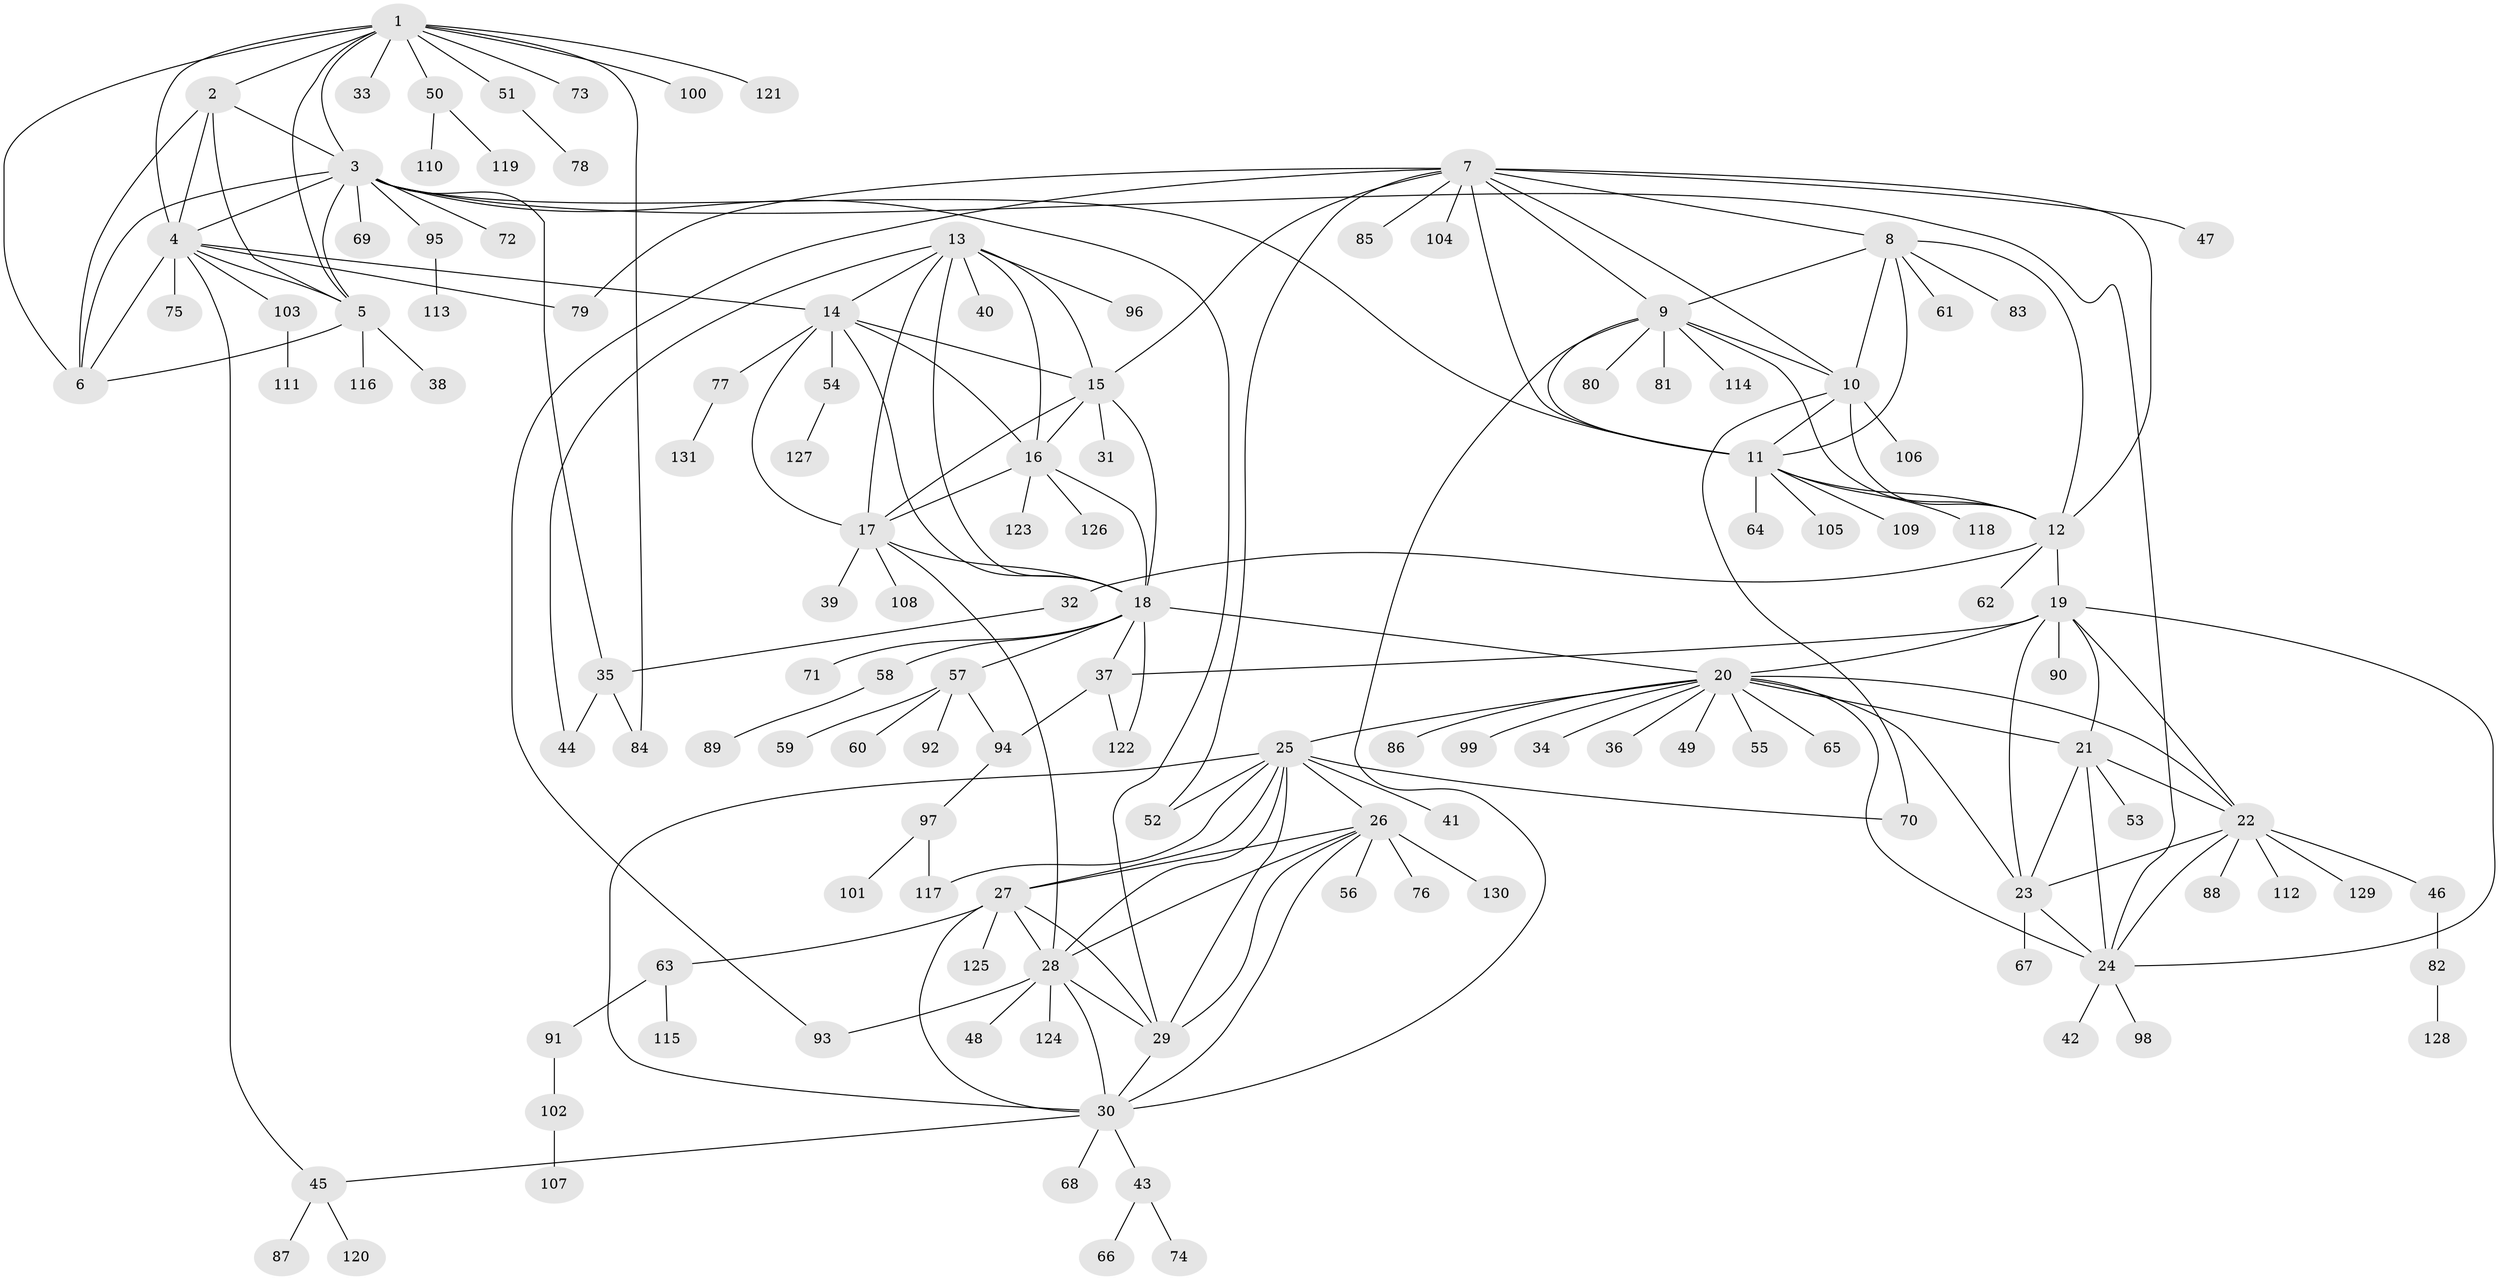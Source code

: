 // Generated by graph-tools (version 1.1) at 2025/50/03/09/25 03:50:43]
// undirected, 131 vertices, 198 edges
graph export_dot {
graph [start="1"]
  node [color=gray90,style=filled];
  1;
  2;
  3;
  4;
  5;
  6;
  7;
  8;
  9;
  10;
  11;
  12;
  13;
  14;
  15;
  16;
  17;
  18;
  19;
  20;
  21;
  22;
  23;
  24;
  25;
  26;
  27;
  28;
  29;
  30;
  31;
  32;
  33;
  34;
  35;
  36;
  37;
  38;
  39;
  40;
  41;
  42;
  43;
  44;
  45;
  46;
  47;
  48;
  49;
  50;
  51;
  52;
  53;
  54;
  55;
  56;
  57;
  58;
  59;
  60;
  61;
  62;
  63;
  64;
  65;
  66;
  67;
  68;
  69;
  70;
  71;
  72;
  73;
  74;
  75;
  76;
  77;
  78;
  79;
  80;
  81;
  82;
  83;
  84;
  85;
  86;
  87;
  88;
  89;
  90;
  91;
  92;
  93;
  94;
  95;
  96;
  97;
  98;
  99;
  100;
  101;
  102;
  103;
  104;
  105;
  106;
  107;
  108;
  109;
  110;
  111;
  112;
  113;
  114;
  115;
  116;
  117;
  118;
  119;
  120;
  121;
  122;
  123;
  124;
  125;
  126;
  127;
  128;
  129;
  130;
  131;
  1 -- 2;
  1 -- 3;
  1 -- 4;
  1 -- 5;
  1 -- 6;
  1 -- 33;
  1 -- 50;
  1 -- 51;
  1 -- 73;
  1 -- 84;
  1 -- 100;
  1 -- 121;
  2 -- 3;
  2 -- 4;
  2 -- 5;
  2 -- 6;
  3 -- 4;
  3 -- 5;
  3 -- 6;
  3 -- 11;
  3 -- 24;
  3 -- 29;
  3 -- 35;
  3 -- 69;
  3 -- 72;
  3 -- 95;
  4 -- 5;
  4 -- 6;
  4 -- 14;
  4 -- 45;
  4 -- 75;
  4 -- 79;
  4 -- 103;
  5 -- 6;
  5 -- 38;
  5 -- 116;
  7 -- 8;
  7 -- 9;
  7 -- 10;
  7 -- 11;
  7 -- 12;
  7 -- 15;
  7 -- 47;
  7 -- 52;
  7 -- 79;
  7 -- 85;
  7 -- 93;
  7 -- 104;
  8 -- 9;
  8 -- 10;
  8 -- 11;
  8 -- 12;
  8 -- 61;
  8 -- 83;
  9 -- 10;
  9 -- 11;
  9 -- 12;
  9 -- 30;
  9 -- 80;
  9 -- 81;
  9 -- 114;
  10 -- 11;
  10 -- 12;
  10 -- 70;
  10 -- 106;
  11 -- 12;
  11 -- 64;
  11 -- 105;
  11 -- 109;
  11 -- 118;
  12 -- 19;
  12 -- 32;
  12 -- 62;
  13 -- 14;
  13 -- 15;
  13 -- 16;
  13 -- 17;
  13 -- 18;
  13 -- 40;
  13 -- 44;
  13 -- 96;
  14 -- 15;
  14 -- 16;
  14 -- 17;
  14 -- 18;
  14 -- 54;
  14 -- 77;
  15 -- 16;
  15 -- 17;
  15 -- 18;
  15 -- 31;
  16 -- 17;
  16 -- 18;
  16 -- 123;
  16 -- 126;
  17 -- 18;
  17 -- 28;
  17 -- 39;
  17 -- 108;
  18 -- 20;
  18 -- 37;
  18 -- 57;
  18 -- 58;
  18 -- 71;
  18 -- 122;
  19 -- 20;
  19 -- 21;
  19 -- 22;
  19 -- 23;
  19 -- 24;
  19 -- 37;
  19 -- 90;
  20 -- 21;
  20 -- 22;
  20 -- 23;
  20 -- 24;
  20 -- 25;
  20 -- 34;
  20 -- 36;
  20 -- 49;
  20 -- 55;
  20 -- 65;
  20 -- 86;
  20 -- 99;
  21 -- 22;
  21 -- 23;
  21 -- 24;
  21 -- 53;
  22 -- 23;
  22 -- 24;
  22 -- 46;
  22 -- 88;
  22 -- 112;
  22 -- 129;
  23 -- 24;
  23 -- 67;
  24 -- 42;
  24 -- 98;
  25 -- 26;
  25 -- 27;
  25 -- 28;
  25 -- 29;
  25 -- 30;
  25 -- 41;
  25 -- 52;
  25 -- 70;
  25 -- 117;
  26 -- 27;
  26 -- 28;
  26 -- 29;
  26 -- 30;
  26 -- 56;
  26 -- 76;
  26 -- 130;
  27 -- 28;
  27 -- 29;
  27 -- 30;
  27 -- 63;
  27 -- 125;
  28 -- 29;
  28 -- 30;
  28 -- 48;
  28 -- 93;
  28 -- 124;
  29 -- 30;
  30 -- 43;
  30 -- 45;
  30 -- 68;
  32 -- 35;
  35 -- 44;
  35 -- 84;
  37 -- 94;
  37 -- 122;
  43 -- 66;
  43 -- 74;
  45 -- 87;
  45 -- 120;
  46 -- 82;
  50 -- 110;
  50 -- 119;
  51 -- 78;
  54 -- 127;
  57 -- 59;
  57 -- 60;
  57 -- 92;
  57 -- 94;
  58 -- 89;
  63 -- 91;
  63 -- 115;
  77 -- 131;
  82 -- 128;
  91 -- 102;
  94 -- 97;
  95 -- 113;
  97 -- 101;
  97 -- 117;
  102 -- 107;
  103 -- 111;
}
